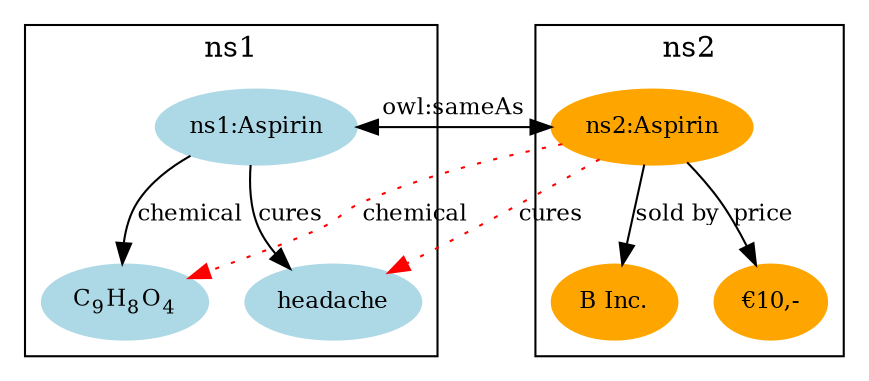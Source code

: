 digraph identity_crisis3 {
  edge [fontsize=11.0];
  node [fontsize=11.0];

  subgraph cluster_ns1 {
    label=<ns1>;
    node [color=lightblue,style=filled];
    
    c9h8o4 [label=<C<SUB>9</SUB>H<SUB>8</SUB>O<SUB>4</SUB>>];
    ns1 [label=<ns1:Aspirin>];
    headache [label=<headache>];

    ns1 -> c9h8o4 [label=<chemical>];
    ns1 -> headache [label=<cures>];
  }
  
  subgraph cluster_ns2 {
    label=<ns2>;
    node [color=orange,style=filled];
    
    ns2 [label=<ns2:Aspirin>];
    binc [label=<B Inc.>];
    bprice [label=<€10,->];
    
    ns2 -> binc [label=<sold by>];
    ns2 -> bprice [label=<price>];
  }

  ns1 -> ns2 [dir="both",label=<owl:sameAs>];

  {
    edge [color="red",style="dotted"];
    
    ns2 -> c9h8o4 [label=<chemical>];
    ns2 -> headache [label=<cures>];
  }
}

